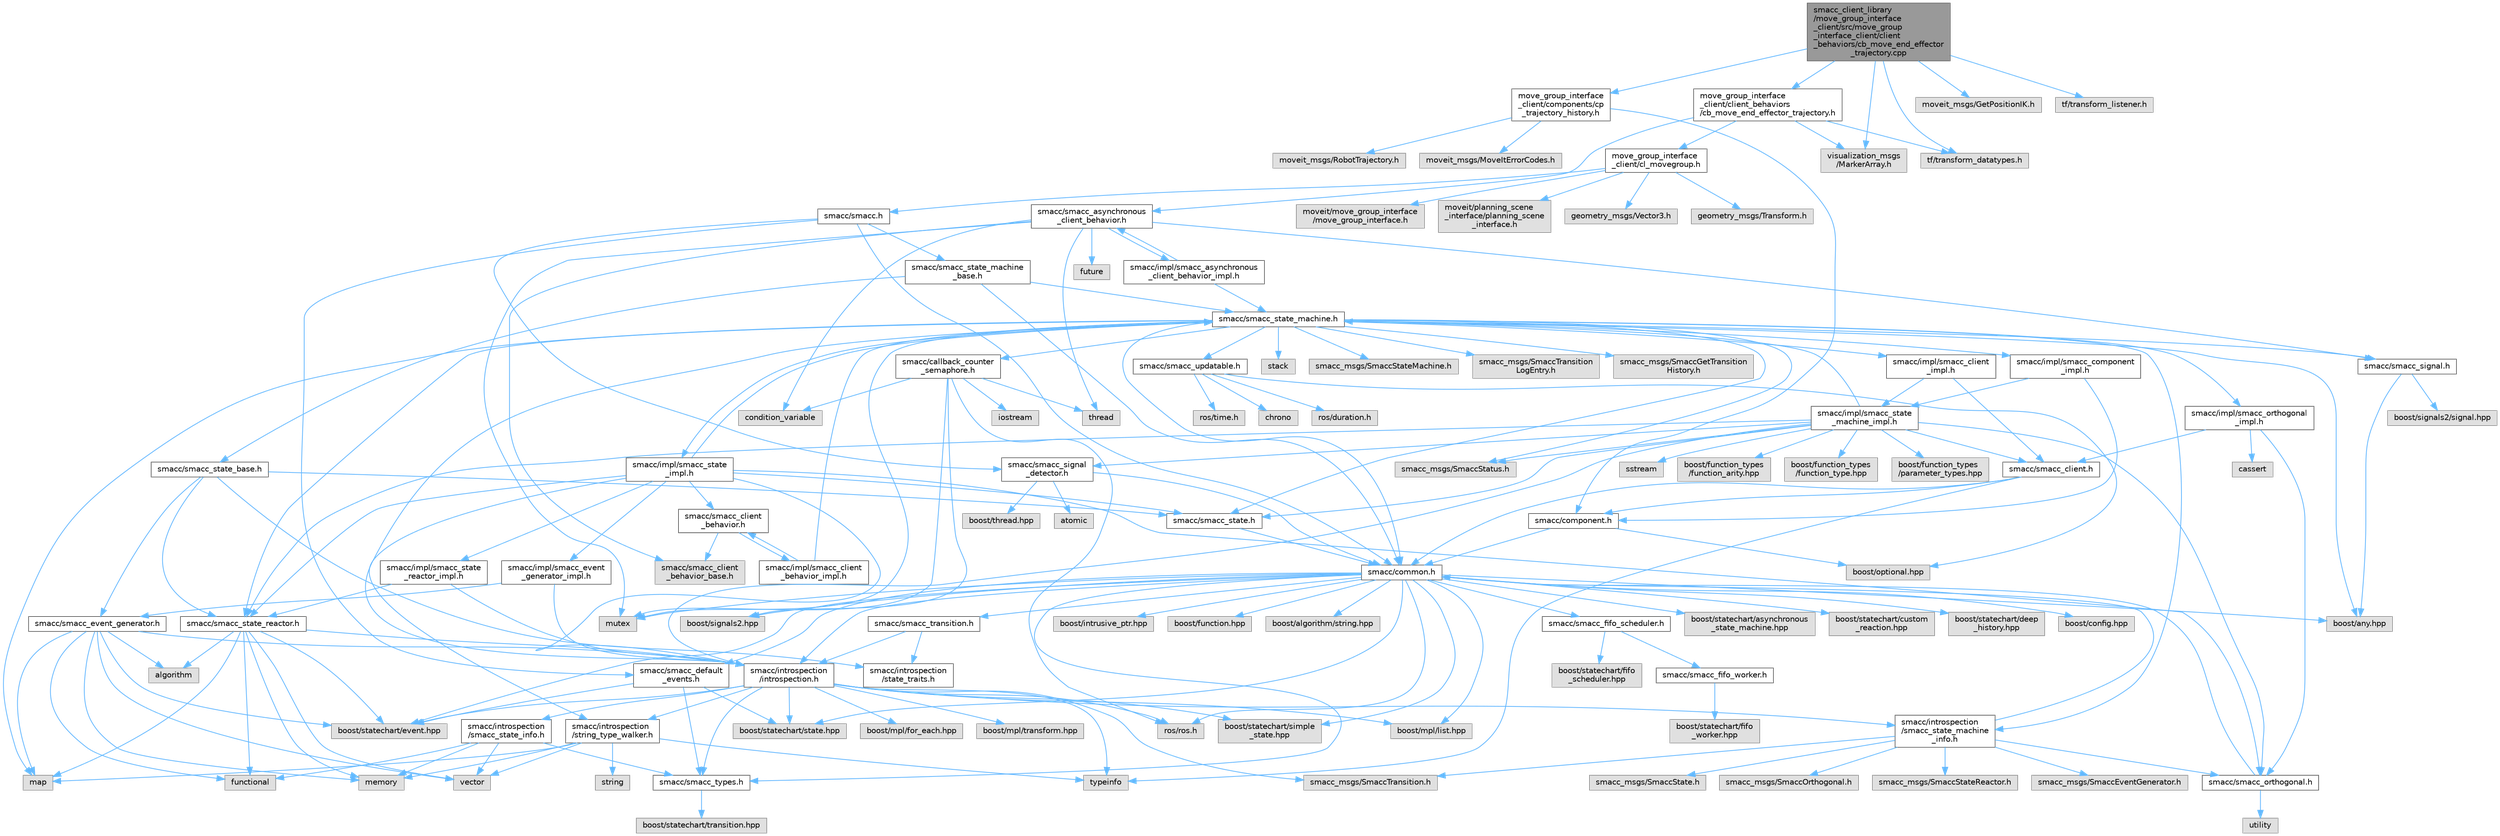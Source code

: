 digraph "smacc_client_library/move_group_interface_client/src/move_group_interface_client/client_behaviors/cb_move_end_effector_trajectory.cpp"
{
 // LATEX_PDF_SIZE
  bgcolor="transparent";
  edge [fontname=Helvetica,fontsize=10,labelfontname=Helvetica,labelfontsize=10];
  node [fontname=Helvetica,fontsize=10,shape=box,height=0.2,width=0.4];
  Node1 [label="smacc_client_library\l/move_group_interface\l_client/src/move_group\l_interface_client/client\l_behaviors/cb_move_end_effector\l_trajectory.cpp",height=0.2,width=0.4,color="gray40", fillcolor="grey60", style="filled", fontcolor="black",tooltip=" "];
  Node1 -> Node2 [color="steelblue1",style="solid"];
  Node2 [label="move_group_interface\l_client/client_behaviors\l/cb_move_end_effector_trajectory.h",height=0.2,width=0.4,color="grey40", fillcolor="white", style="filled",URL="$cb__move__end__effector__trajectory_8h.html",tooltip=" "];
  Node2 -> Node3 [color="steelblue1",style="solid"];
  Node3 [label="smacc/smacc_asynchronous\l_client_behavior.h",height=0.2,width=0.4,color="grey40", fillcolor="white", style="filled",URL="$smacc__asynchronous__client__behavior_8h.html",tooltip=" "];
  Node3 -> Node4 [color="steelblue1",style="solid"];
  Node4 [label="smacc/smacc_client\l_behavior_base.h",height=0.2,width=0.4,color="grey60", fillcolor="#E0E0E0", style="filled",tooltip=" "];
  Node3 -> Node5 [color="steelblue1",style="solid"];
  Node5 [label="smacc/smacc_signal.h",height=0.2,width=0.4,color="grey40", fillcolor="white", style="filled",URL="$smacc__signal_8h.html",tooltip=" "];
  Node5 -> Node6 [color="steelblue1",style="solid"];
  Node6 [label="boost/signals2/signal.hpp",height=0.2,width=0.4,color="grey60", fillcolor="#E0E0E0", style="filled",tooltip=" "];
  Node5 -> Node7 [color="steelblue1",style="solid"];
  Node7 [label="boost/any.hpp",height=0.2,width=0.4,color="grey60", fillcolor="#E0E0E0", style="filled",tooltip=" "];
  Node3 -> Node8 [color="steelblue1",style="solid"];
  Node8 [label="thread",height=0.2,width=0.4,color="grey60", fillcolor="#E0E0E0", style="filled",tooltip=" "];
  Node3 -> Node9 [color="steelblue1",style="solid"];
  Node9 [label="condition_variable",height=0.2,width=0.4,color="grey60", fillcolor="#E0E0E0", style="filled",tooltip=" "];
  Node3 -> Node10 [color="steelblue1",style="solid"];
  Node10 [label="mutex",height=0.2,width=0.4,color="grey60", fillcolor="#E0E0E0", style="filled",tooltip=" "];
  Node3 -> Node11 [color="steelblue1",style="solid"];
  Node11 [label="future",height=0.2,width=0.4,color="grey60", fillcolor="#E0E0E0", style="filled",tooltip=" "];
  Node3 -> Node12 [color="steelblue1",style="solid"];
  Node12 [label="smacc/impl/smacc_asynchronous\l_client_behavior_impl.h",height=0.2,width=0.4,color="grey40", fillcolor="white", style="filled",URL="$smacc__asynchronous__client__behavior__impl_8h.html",tooltip=" "];
  Node12 -> Node3 [color="steelblue1",style="solid"];
  Node12 -> Node13 [color="steelblue1",style="solid"];
  Node13 [label="smacc/smacc_state_machine.h",height=0.2,width=0.4,color="grey40", fillcolor="white", style="filled",URL="$smacc__state__machine_8h.html",tooltip=" "];
  Node13 -> Node7 [color="steelblue1",style="solid"];
  Node13 -> Node14 [color="steelblue1",style="solid"];
  Node14 [label="map",height=0.2,width=0.4,color="grey60", fillcolor="#E0E0E0", style="filled",tooltip=" "];
  Node13 -> Node10 [color="steelblue1",style="solid"];
  Node13 -> Node15 [color="steelblue1",style="solid"];
  Node15 [label="stack",height=0.2,width=0.4,color="grey60", fillcolor="#E0E0E0", style="filled",tooltip=" "];
  Node13 -> Node16 [color="steelblue1",style="solid"];
  Node16 [label="smacc/common.h",height=0.2,width=0.4,color="grey40", fillcolor="white", style="filled",URL="$common_8h.html",tooltip=" "];
  Node16 -> Node17 [color="steelblue1",style="solid"];
  Node17 [label="boost/statechart/state.hpp",height=0.2,width=0.4,color="grey60", fillcolor="#E0E0E0", style="filled",tooltip=" "];
  Node16 -> Node18 [color="steelblue1",style="solid"];
  Node18 [label="boost/statechart/simple\l_state.hpp",height=0.2,width=0.4,color="grey60", fillcolor="#E0E0E0", style="filled",tooltip=" "];
  Node16 -> Node19 [color="steelblue1",style="solid"];
  Node19 [label="boost/statechart/event.hpp",height=0.2,width=0.4,color="grey60", fillcolor="#E0E0E0", style="filled",tooltip=" "];
  Node16 -> Node20 [color="steelblue1",style="solid"];
  Node20 [label="boost/statechart/asynchronous\l_state_machine.hpp",height=0.2,width=0.4,color="grey60", fillcolor="#E0E0E0", style="filled",tooltip=" "];
  Node16 -> Node21 [color="steelblue1",style="solid"];
  Node21 [label="boost/statechart/custom\l_reaction.hpp",height=0.2,width=0.4,color="grey60", fillcolor="#E0E0E0", style="filled",tooltip=" "];
  Node16 -> Node22 [color="steelblue1",style="solid"];
  Node22 [label="boost/statechart/deep\l_history.hpp",height=0.2,width=0.4,color="grey60", fillcolor="#E0E0E0", style="filled",tooltip=" "];
  Node16 -> Node23 [color="steelblue1",style="solid"];
  Node23 [label="boost/config.hpp",height=0.2,width=0.4,color="grey60", fillcolor="#E0E0E0", style="filled",tooltip=" "];
  Node16 -> Node24 [color="steelblue1",style="solid"];
  Node24 [label="boost/intrusive_ptr.hpp",height=0.2,width=0.4,color="grey60", fillcolor="#E0E0E0", style="filled",tooltip=" "];
  Node16 -> Node25 [color="steelblue1",style="solid"];
  Node25 [label="boost/function.hpp",height=0.2,width=0.4,color="grey60", fillcolor="#E0E0E0", style="filled",tooltip=" "];
  Node16 -> Node26 [color="steelblue1",style="solid"];
  Node26 [label="boost/signals2.hpp",height=0.2,width=0.4,color="grey60", fillcolor="#E0E0E0", style="filled",tooltip=" "];
  Node16 -> Node27 [color="steelblue1",style="solid"];
  Node27 [label="boost/mpl/list.hpp",height=0.2,width=0.4,color="grey60", fillcolor="#E0E0E0", style="filled",tooltip=" "];
  Node16 -> Node7 [color="steelblue1",style="solid"];
  Node16 -> Node28 [color="steelblue1",style="solid"];
  Node28 [label="boost/algorithm/string.hpp",height=0.2,width=0.4,color="grey60", fillcolor="#E0E0E0", style="filled",tooltip=" "];
  Node16 -> Node10 [color="steelblue1",style="solid"];
  Node16 -> Node29 [color="steelblue1",style="solid"];
  Node29 [label="ros/ros.h",height=0.2,width=0.4,color="grey60", fillcolor="#E0E0E0", style="filled",tooltip=" "];
  Node16 -> Node30 [color="steelblue1",style="solid"];
  Node30 [label="smacc/smacc_fifo_scheduler.h",height=0.2,width=0.4,color="grey40", fillcolor="white", style="filled",URL="$smacc__fifo__scheduler_8h.html",tooltip=" "];
  Node30 -> Node31 [color="steelblue1",style="solid"];
  Node31 [label="boost/statechart/fifo\l_scheduler.hpp",height=0.2,width=0.4,color="grey60", fillcolor="#E0E0E0", style="filled",tooltip=" "];
  Node30 -> Node32 [color="steelblue1",style="solid"];
  Node32 [label="smacc/smacc_fifo_worker.h",height=0.2,width=0.4,color="grey40", fillcolor="white", style="filled",URL="$smacc__fifo__worker_8h.html",tooltip=" "];
  Node32 -> Node33 [color="steelblue1",style="solid"];
  Node33 [label="boost/statechart/fifo\l_worker.hpp",height=0.2,width=0.4,color="grey60", fillcolor="#E0E0E0", style="filled",tooltip=" "];
  Node16 -> Node34 [color="steelblue1",style="solid"];
  Node34 [label="smacc/smacc_types.h",height=0.2,width=0.4,color="grey40", fillcolor="white", style="filled",URL="$smacc__types_8h.html",tooltip=" "];
  Node34 -> Node35 [color="steelblue1",style="solid"];
  Node35 [label="boost/statechart/transition.hpp",height=0.2,width=0.4,color="grey60", fillcolor="#E0E0E0", style="filled",tooltip=" "];
  Node16 -> Node36 [color="steelblue1",style="solid"];
  Node36 [label="smacc/introspection\l/introspection.h",height=0.2,width=0.4,color="grey40", fillcolor="white", style="filled",URL="$introspection_8h.html",tooltip=" "];
  Node36 -> Node17 [color="steelblue1",style="solid"];
  Node36 -> Node18 [color="steelblue1",style="solid"];
  Node36 -> Node19 [color="steelblue1",style="solid"];
  Node36 -> Node29 [color="steelblue1",style="solid"];
  Node36 -> Node37 [color="steelblue1",style="solid"];
  Node37 [label="typeinfo",height=0.2,width=0.4,color="grey60", fillcolor="#E0E0E0", style="filled",tooltip=" "];
  Node36 -> Node27 [color="steelblue1",style="solid"];
  Node36 -> Node38 [color="steelblue1",style="solid"];
  Node38 [label="boost/mpl/for_each.hpp",height=0.2,width=0.4,color="grey60", fillcolor="#E0E0E0", style="filled",tooltip=" "];
  Node36 -> Node39 [color="steelblue1",style="solid"];
  Node39 [label="boost/mpl/transform.hpp",height=0.2,width=0.4,color="grey60", fillcolor="#E0E0E0", style="filled",tooltip=" "];
  Node36 -> Node34 [color="steelblue1",style="solid"];
  Node36 -> Node40 [color="steelblue1",style="solid"];
  Node40 [label="smacc/introspection\l/string_type_walker.h",height=0.2,width=0.4,color="grey40", fillcolor="white", style="filled",URL="$string__type__walker_8h.html",tooltip=" "];
  Node40 -> Node41 [color="steelblue1",style="solid"];
  Node41 [label="string",height=0.2,width=0.4,color="grey60", fillcolor="#E0E0E0", style="filled",tooltip=" "];
  Node40 -> Node42 [color="steelblue1",style="solid"];
  Node42 [label="memory",height=0.2,width=0.4,color="grey60", fillcolor="#E0E0E0", style="filled",tooltip=" "];
  Node40 -> Node43 [color="steelblue1",style="solid"];
  Node43 [label="vector",height=0.2,width=0.4,color="grey60", fillcolor="#E0E0E0", style="filled",tooltip=" "];
  Node40 -> Node37 [color="steelblue1",style="solid"];
  Node40 -> Node14 [color="steelblue1",style="solid"];
  Node36 -> Node44 [color="steelblue1",style="solid"];
  Node44 [label="smacc/introspection\l/smacc_state_info.h",height=0.2,width=0.4,color="grey40", fillcolor="white", style="filled",URL="$smacc__state__info_8h.html",tooltip=" "];
  Node44 -> Node42 [color="steelblue1",style="solid"];
  Node44 -> Node45 [color="steelblue1",style="solid"];
  Node45 [label="functional",height=0.2,width=0.4,color="grey60", fillcolor="#E0E0E0", style="filled",tooltip=" "];
  Node44 -> Node43 [color="steelblue1",style="solid"];
  Node44 -> Node34 [color="steelblue1",style="solid"];
  Node36 -> Node46 [color="steelblue1",style="solid"];
  Node46 [label="smacc_msgs/SmaccTransition.h",height=0.2,width=0.4,color="grey60", fillcolor="#E0E0E0", style="filled",tooltip=" "];
  Node36 -> Node47 [color="steelblue1",style="solid"];
  Node47 [label="smacc/introspection\l/smacc_state_machine\l_info.h",height=0.2,width=0.4,color="grey40", fillcolor="white", style="filled",URL="$smacc__state__machine__info_8h.html",tooltip=" "];
  Node47 -> Node16 [color="steelblue1",style="solid"];
  Node47 -> Node48 [color="steelblue1",style="solid"];
  Node48 [label="smacc/smacc_orthogonal.h",height=0.2,width=0.4,color="grey40", fillcolor="white", style="filled",URL="$smacc__orthogonal_8h.html",tooltip=" "];
  Node48 -> Node16 [color="steelblue1",style="solid"];
  Node48 -> Node49 [color="steelblue1",style="solid"];
  Node49 [label="utility",height=0.2,width=0.4,color="grey60", fillcolor="#E0E0E0", style="filled",tooltip=" "];
  Node47 -> Node50 [color="steelblue1",style="solid"];
  Node50 [label="smacc_msgs/SmaccState.h",height=0.2,width=0.4,color="grey60", fillcolor="#E0E0E0", style="filled",tooltip=" "];
  Node47 -> Node46 [color="steelblue1",style="solid"];
  Node47 -> Node51 [color="steelblue1",style="solid"];
  Node51 [label="smacc_msgs/SmaccOrthogonal.h",height=0.2,width=0.4,color="grey60", fillcolor="#E0E0E0", style="filled",tooltip=" "];
  Node47 -> Node52 [color="steelblue1",style="solid"];
  Node52 [label="smacc_msgs/SmaccStateReactor.h",height=0.2,width=0.4,color="grey60", fillcolor="#E0E0E0", style="filled",tooltip=" "];
  Node47 -> Node53 [color="steelblue1",style="solid"];
  Node53 [label="smacc_msgs/SmaccEventGenerator.h",height=0.2,width=0.4,color="grey60", fillcolor="#E0E0E0", style="filled",tooltip=" "];
  Node16 -> Node54 [color="steelblue1",style="solid"];
  Node54 [label="smacc/smacc_default\l_events.h",height=0.2,width=0.4,color="grey40", fillcolor="white", style="filled",URL="$smacc__default__events_8h.html",tooltip=" "];
  Node54 -> Node17 [color="steelblue1",style="solid"];
  Node54 -> Node19 [color="steelblue1",style="solid"];
  Node54 -> Node34 [color="steelblue1",style="solid"];
  Node16 -> Node55 [color="steelblue1",style="solid"];
  Node55 [label="smacc/smacc_transition.h",height=0.2,width=0.4,color="grey40", fillcolor="white", style="filled",URL="$smacc__transition_8h.html",tooltip=" "];
  Node55 -> Node36 [color="steelblue1",style="solid"];
  Node55 -> Node56 [color="steelblue1",style="solid"];
  Node56 [label="smacc/introspection\l/state_traits.h",height=0.2,width=0.4,color="grey40", fillcolor="white", style="filled",URL="$state__traits_8h.html",tooltip=" "];
  Node13 -> Node36 [color="steelblue1",style="solid"];
  Node13 -> Node47 [color="steelblue1",style="solid"];
  Node13 -> Node57 [color="steelblue1",style="solid"];
  Node57 [label="smacc/smacc_updatable.h",height=0.2,width=0.4,color="grey40", fillcolor="white", style="filled",URL="$smacc__updatable_8h.html",tooltip=" "];
  Node57 -> Node58 [color="steelblue1",style="solid"];
  Node58 [label="chrono",height=0.2,width=0.4,color="grey60", fillcolor="#E0E0E0", style="filled",tooltip=" "];
  Node57 -> Node59 [color="steelblue1",style="solid"];
  Node59 [label="boost/optional.hpp",height=0.2,width=0.4,color="grey60", fillcolor="#E0E0E0", style="filled",tooltip=" "];
  Node57 -> Node60 [color="steelblue1",style="solid"];
  Node60 [label="ros/duration.h",height=0.2,width=0.4,color="grey60", fillcolor="#E0E0E0", style="filled",tooltip=" "];
  Node57 -> Node61 [color="steelblue1",style="solid"];
  Node61 [label="ros/time.h",height=0.2,width=0.4,color="grey60", fillcolor="#E0E0E0", style="filled",tooltip=" "];
  Node13 -> Node5 [color="steelblue1",style="solid"];
  Node13 -> Node62 [color="steelblue1",style="solid"];
  Node62 [label="smacc_msgs/SmaccStateMachine.h",height=0.2,width=0.4,color="grey60", fillcolor="#E0E0E0", style="filled",tooltip=" "];
  Node13 -> Node63 [color="steelblue1",style="solid"];
  Node63 [label="smacc_msgs/SmaccTransition\lLogEntry.h",height=0.2,width=0.4,color="grey60", fillcolor="#E0E0E0", style="filled",tooltip=" "];
  Node13 -> Node64 [color="steelblue1",style="solid"];
  Node64 [label="smacc_msgs/SmaccStatus.h",height=0.2,width=0.4,color="grey60", fillcolor="#E0E0E0", style="filled",tooltip=" "];
  Node13 -> Node65 [color="steelblue1",style="solid"];
  Node65 [label="smacc_msgs/SmaccGetTransition\lHistory.h",height=0.2,width=0.4,color="grey60", fillcolor="#E0E0E0", style="filled",tooltip=" "];
  Node13 -> Node66 [color="steelblue1",style="solid"];
  Node66 [label="smacc/smacc_state.h",height=0.2,width=0.4,color="grey40", fillcolor="white", style="filled",URL="$smacc__state_8h.html",tooltip=" "];
  Node66 -> Node16 [color="steelblue1",style="solid"];
  Node13 -> Node67 [color="steelblue1",style="solid"];
  Node67 [label="smacc/smacc_state_reactor.h",height=0.2,width=0.4,color="grey40", fillcolor="white", style="filled",URL="$smacc__state__reactor_8h.html",tooltip=" "];
  Node67 -> Node45 [color="steelblue1",style="solid"];
  Node67 -> Node42 [color="steelblue1",style="solid"];
  Node67 -> Node43 [color="steelblue1",style="solid"];
  Node67 -> Node68 [color="steelblue1",style="solid"];
  Node68 [label="algorithm",height=0.2,width=0.4,color="grey60", fillcolor="#E0E0E0", style="filled",tooltip=" "];
  Node67 -> Node36 [color="steelblue1",style="solid"];
  Node67 -> Node19 [color="steelblue1",style="solid"];
  Node67 -> Node14 [color="steelblue1",style="solid"];
  Node13 -> Node69 [color="steelblue1",style="solid"];
  Node69 [label="smacc/callback_counter\l_semaphore.h",height=0.2,width=0.4,color="grey40", fillcolor="white", style="filled",URL="$callback__counter__semaphore_8h.html",tooltip=" "];
  Node69 -> Node70 [color="steelblue1",style="solid"];
  Node70 [label="iostream",height=0.2,width=0.4,color="grey60", fillcolor="#E0E0E0", style="filled",tooltip=" "];
  Node69 -> Node26 [color="steelblue1",style="solid"];
  Node69 -> Node8 [color="steelblue1",style="solid"];
  Node69 -> Node9 [color="steelblue1",style="solid"];
  Node69 -> Node10 [color="steelblue1",style="solid"];
  Node69 -> Node29 [color="steelblue1",style="solid"];
  Node13 -> Node71 [color="steelblue1",style="solid"];
  Node71 [label="smacc/impl/smacc_state\l_impl.h",height=0.2,width=0.4,color="grey40", fillcolor="white", style="filled",URL="$smacc__state__impl_8h.html",tooltip=" "];
  Node71 -> Node66 [color="steelblue1",style="solid"];
  Node71 -> Node48 [color="steelblue1",style="solid"];
  Node71 -> Node72 [color="steelblue1",style="solid"];
  Node72 [label="smacc/smacc_client\l_behavior.h",height=0.2,width=0.4,color="grey40", fillcolor="white", style="filled",URL="$smacc__client__behavior_8h.html",tooltip=" "];
  Node72 -> Node4 [color="steelblue1",style="solid"];
  Node72 -> Node73 [color="steelblue1",style="solid"];
  Node73 [label="smacc/impl/smacc_client\l_behavior_impl.h",height=0.2,width=0.4,color="grey40", fillcolor="white", style="filled",URL="$smacc__client__behavior__impl_8h.html",tooltip=" "];
  Node73 -> Node72 [color="steelblue1",style="solid"];
  Node73 -> Node13 [color="steelblue1",style="solid"];
  Node71 -> Node36 [color="steelblue1",style="solid"];
  Node71 -> Node67 [color="steelblue1",style="solid"];
  Node71 -> Node40 [color="steelblue1",style="solid"];
  Node71 -> Node13 [color="steelblue1",style="solid"];
  Node71 -> Node74 [color="steelblue1",style="solid"];
  Node74 [label="smacc/impl/smacc_state\l_reactor_impl.h",height=0.2,width=0.4,color="grey40", fillcolor="white", style="filled",URL="$smacc__state__reactor__impl_8h.html",tooltip=" "];
  Node74 -> Node67 [color="steelblue1",style="solid"];
  Node74 -> Node36 [color="steelblue1",style="solid"];
  Node71 -> Node75 [color="steelblue1",style="solid"];
  Node75 [label="smacc/impl/smacc_event\l_generator_impl.h",height=0.2,width=0.4,color="grey40", fillcolor="white", style="filled",URL="$smacc__event__generator__impl_8h.html",tooltip=" "];
  Node75 -> Node76 [color="steelblue1",style="solid"];
  Node76 [label="smacc/smacc_event_generator.h",height=0.2,width=0.4,color="grey40", fillcolor="white", style="filled",URL="$smacc__event__generator_8h.html",tooltip=" "];
  Node76 -> Node45 [color="steelblue1",style="solid"];
  Node76 -> Node42 [color="steelblue1",style="solid"];
  Node76 -> Node43 [color="steelblue1",style="solid"];
  Node76 -> Node68 [color="steelblue1",style="solid"];
  Node76 -> Node36 [color="steelblue1",style="solid"];
  Node76 -> Node19 [color="steelblue1",style="solid"];
  Node76 -> Node14 [color="steelblue1",style="solid"];
  Node75 -> Node36 [color="steelblue1",style="solid"];
  Node13 -> Node77 [color="steelblue1",style="solid"];
  Node77 [label="smacc/impl/smacc_client\l_impl.h",height=0.2,width=0.4,color="grey40", fillcolor="white", style="filled",URL="$smacc__client__impl_8h.html",tooltip=" "];
  Node77 -> Node78 [color="steelblue1",style="solid"];
  Node78 [label="smacc/smacc_client.h",height=0.2,width=0.4,color="grey40", fillcolor="white", style="filled",URL="$smacc__client_8h.html",tooltip=" "];
  Node78 -> Node16 [color="steelblue1",style="solid"];
  Node78 -> Node79 [color="steelblue1",style="solid"];
  Node79 [label="smacc/component.h",height=0.2,width=0.4,color="grey40", fillcolor="white", style="filled",URL="$component_8h.html",tooltip=" "];
  Node79 -> Node16 [color="steelblue1",style="solid"];
  Node79 -> Node59 [color="steelblue1",style="solid"];
  Node78 -> Node37 [color="steelblue1",style="solid"];
  Node77 -> Node80 [color="steelblue1",style="solid"];
  Node80 [label="smacc/impl/smacc_state\l_machine_impl.h",height=0.2,width=0.4,color="grey40", fillcolor="white", style="filled",URL="$smacc__state__machine__impl_8h.html",tooltip=" "];
  Node80 -> Node13 [color="steelblue1",style="solid"];
  Node80 -> Node78 [color="steelblue1",style="solid"];
  Node80 -> Node48 [color="steelblue1",style="solid"];
  Node80 -> Node66 [color="steelblue1",style="solid"];
  Node80 -> Node36 [color="steelblue1",style="solid"];
  Node80 -> Node81 [color="steelblue1",style="solid"];
  Node81 [label="smacc/smacc_signal\l_detector.h",height=0.2,width=0.4,color="grey40", fillcolor="white", style="filled",URL="$smacc__signal__detector_8h.html",tooltip=" "];
  Node81 -> Node82 [color="steelblue1",style="solid"];
  Node82 [label="boost/thread.hpp",height=0.2,width=0.4,color="grey60", fillcolor="#E0E0E0", style="filled",tooltip=" "];
  Node81 -> Node16 [color="steelblue1",style="solid"];
  Node81 -> Node83 [color="steelblue1",style="solid"];
  Node83 [label="atomic",height=0.2,width=0.4,color="grey60", fillcolor="#E0E0E0", style="filled",tooltip=" "];
  Node80 -> Node67 [color="steelblue1",style="solid"];
  Node80 -> Node64 [color="steelblue1",style="solid"];
  Node80 -> Node84 [color="steelblue1",style="solid"];
  Node84 [label="sstream",height=0.2,width=0.4,color="grey60", fillcolor="#E0E0E0", style="filled",tooltip=" "];
  Node80 -> Node85 [color="steelblue1",style="solid"];
  Node85 [label="boost/function_types\l/function_arity.hpp",height=0.2,width=0.4,color="grey60", fillcolor="#E0E0E0", style="filled",tooltip=" "];
  Node80 -> Node86 [color="steelblue1",style="solid"];
  Node86 [label="boost/function_types\l/function_type.hpp",height=0.2,width=0.4,color="grey60", fillcolor="#E0E0E0", style="filled",tooltip=" "];
  Node80 -> Node87 [color="steelblue1",style="solid"];
  Node87 [label="boost/function_types\l/parameter_types.hpp",height=0.2,width=0.4,color="grey60", fillcolor="#E0E0E0", style="filled",tooltip=" "];
  Node13 -> Node88 [color="steelblue1",style="solid"];
  Node88 [label="smacc/impl/smacc_component\l_impl.h",height=0.2,width=0.4,color="grey40", fillcolor="white", style="filled",URL="$smacc__component__impl_8h.html",tooltip=" "];
  Node88 -> Node79 [color="steelblue1",style="solid"];
  Node88 -> Node80 [color="steelblue1",style="solid"];
  Node13 -> Node89 [color="steelblue1",style="solid"];
  Node89 [label="smacc/impl/smacc_orthogonal\l_impl.h",height=0.2,width=0.4,color="grey40", fillcolor="white", style="filled",URL="$smacc__orthogonal__impl_8h.html",tooltip=" "];
  Node89 -> Node48 [color="steelblue1",style="solid"];
  Node89 -> Node78 [color="steelblue1",style="solid"];
  Node89 -> Node90 [color="steelblue1",style="solid"];
  Node90 [label="cassert",height=0.2,width=0.4,color="grey60", fillcolor="#E0E0E0", style="filled",tooltip=" "];
  Node2 -> Node91 [color="steelblue1",style="solid"];
  Node91 [label="move_group_interface\l_client/cl_movegroup.h",height=0.2,width=0.4,color="grey40", fillcolor="white", style="filled",URL="$cl__movegroup_8h.html",tooltip=" "];
  Node91 -> Node92 [color="steelblue1",style="solid"];
  Node92 [label="smacc/smacc.h",height=0.2,width=0.4,color="grey40", fillcolor="white", style="filled",URL="$smacc_8h.html",tooltip=" "];
  Node92 -> Node16 [color="steelblue1",style="solid"];
  Node92 -> Node93 [color="steelblue1",style="solid"];
  Node93 [label="smacc/smacc_state_machine\l_base.h",height=0.2,width=0.4,color="grey40", fillcolor="white", style="filled",URL="$smacc__state__machine__base_8h.html",tooltip=" "];
  Node93 -> Node16 [color="steelblue1",style="solid"];
  Node93 -> Node94 [color="steelblue1",style="solid"];
  Node94 [label="smacc/smacc_state_base.h",height=0.2,width=0.4,color="grey40", fillcolor="white", style="filled",URL="$smacc__state__base_8h.html",tooltip=" "];
  Node94 -> Node66 [color="steelblue1",style="solid"];
  Node94 -> Node67 [color="steelblue1",style="solid"];
  Node94 -> Node76 [color="steelblue1",style="solid"];
  Node94 -> Node56 [color="steelblue1",style="solid"];
  Node93 -> Node13 [color="steelblue1",style="solid"];
  Node92 -> Node81 [color="steelblue1",style="solid"];
  Node92 -> Node54 [color="steelblue1",style="solid"];
  Node91 -> Node95 [color="steelblue1",style="solid"];
  Node95 [label="moveit/move_group_interface\l/move_group_interface.h",height=0.2,width=0.4,color="grey60", fillcolor="#E0E0E0", style="filled",tooltip=" "];
  Node91 -> Node96 [color="steelblue1",style="solid"];
  Node96 [label="moveit/planning_scene\l_interface/planning_scene\l_interface.h",height=0.2,width=0.4,color="grey60", fillcolor="#E0E0E0", style="filled",tooltip=" "];
  Node91 -> Node97 [color="steelblue1",style="solid"];
  Node97 [label="geometry_msgs/Vector3.h",height=0.2,width=0.4,color="grey60", fillcolor="#E0E0E0", style="filled",tooltip=" "];
  Node91 -> Node98 [color="steelblue1",style="solid"];
  Node98 [label="geometry_msgs/Transform.h",height=0.2,width=0.4,color="grey60", fillcolor="#E0E0E0", style="filled",tooltip=" "];
  Node2 -> Node99 [color="steelblue1",style="solid"];
  Node99 [label="visualization_msgs\l/MarkerArray.h",height=0.2,width=0.4,color="grey60", fillcolor="#E0E0E0", style="filled",tooltip=" "];
  Node2 -> Node100 [color="steelblue1",style="solid"];
  Node100 [label="tf/transform_datatypes.h",height=0.2,width=0.4,color="grey60", fillcolor="#E0E0E0", style="filled",tooltip=" "];
  Node1 -> Node101 [color="steelblue1",style="solid"];
  Node101 [label="moveit_msgs/GetPositionIK.h",height=0.2,width=0.4,color="grey60", fillcolor="#E0E0E0", style="filled",tooltip=" "];
  Node1 -> Node99 [color="steelblue1",style="solid"];
  Node1 -> Node100 [color="steelblue1",style="solid"];
  Node1 -> Node102 [color="steelblue1",style="solid"];
  Node102 [label="move_group_interface\l_client/components/cp\l_trajectory_history.h",height=0.2,width=0.4,color="grey40", fillcolor="white", style="filled",URL="$cp__trajectory__history_8h.html",tooltip=" "];
  Node102 -> Node79 [color="steelblue1",style="solid"];
  Node102 -> Node103 [color="steelblue1",style="solid"];
  Node103 [label="moveit_msgs/RobotTrajectory.h",height=0.2,width=0.4,color="grey60", fillcolor="#E0E0E0", style="filled",tooltip=" "];
  Node102 -> Node104 [color="steelblue1",style="solid"];
  Node104 [label="moveit_msgs/MoveItErrorCodes.h",height=0.2,width=0.4,color="grey60", fillcolor="#E0E0E0", style="filled",tooltip=" "];
  Node1 -> Node105 [color="steelblue1",style="solid"];
  Node105 [label="tf/transform_listener.h",height=0.2,width=0.4,color="grey60", fillcolor="#E0E0E0", style="filled",tooltip=" "];
}
